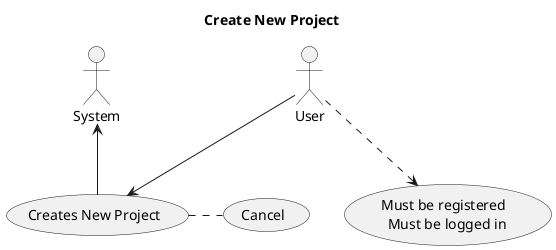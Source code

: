 @startuml

title Create New Project 

"Must be registered \n Must be logged in" as (Reqs)
"Creates New Project" as (New Proj)

:User: ..> (Reqs)
:User: --> (New Proj)
:System: <-- (New Proj) 
(New Proj) . (Cancel)

@enduml
